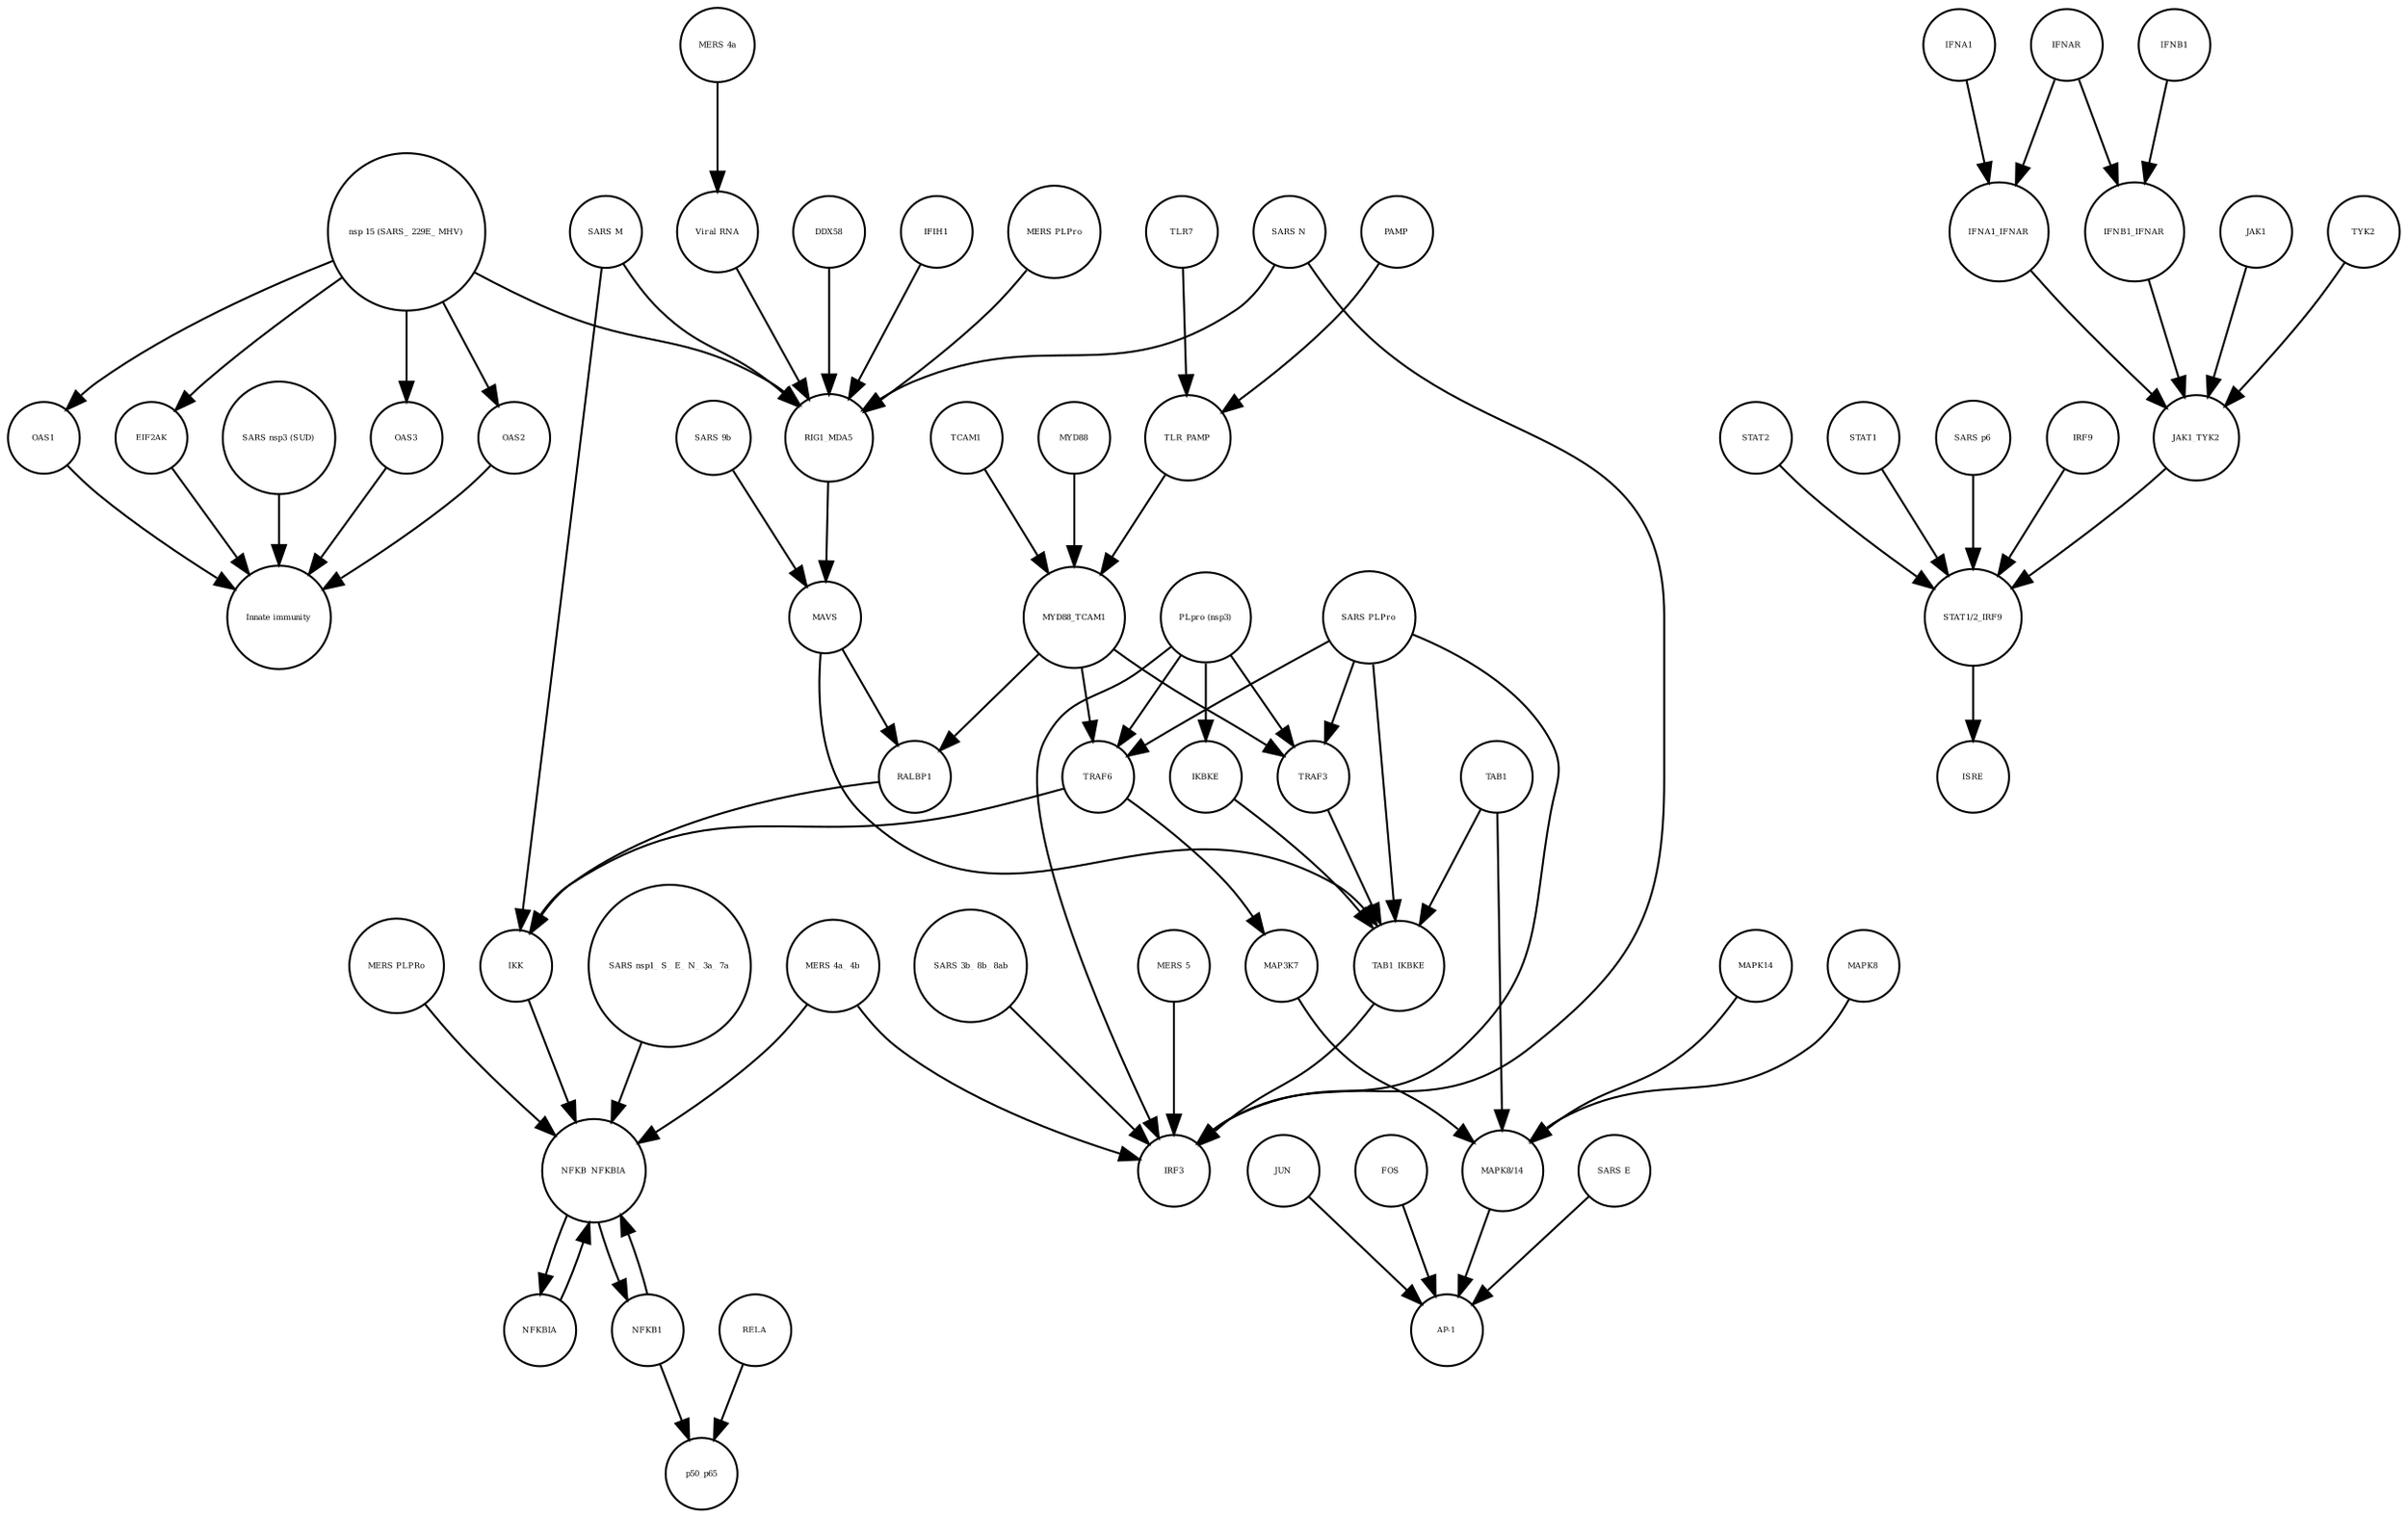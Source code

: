 strict digraph  {
OAS3 [annotation=urn_miriam_pubmed_31226023, bipartite=0, cls=macromolecule, fontsize=4, label=OAS3, shape=circle];
"Innate immunity" [annotation=urn_miriam_pubmed_31226023, bipartite=0, cls=phenotype, fontsize=4, label="Innate immunity", shape=circle];
OAS2 [annotation=urn_miriam_pubmed_31226023, bipartite=0, cls=macromolecule, fontsize=4, label=OAS2, shape=circle];
OAS1 [annotation=urn_miriam_pubmed_31226023, bipartite=0, cls=macromolecule, fontsize=4, label=OAS1, shape=circle];
EIF2AK [annotation=urn_miriam_pubmed_31226023, bipartite=0, cls=macromolecule, fontsize=4, label=EIF2AK, shape=circle];
"SARS nsp3 (SUD)" [annotation=urn_miriam_pubmed_31226023, bipartite=0, cls=macromolecule, fontsize=4, label="SARS nsp3 (SUD)", shape=circle];
NFKBIA [annotation="", bipartite=0, cls=macromolecule, fontsize=4, label=NFKBIA, shape=circle];
NFKB1 [annotation="", bipartite=0, cls=macromolecule, fontsize=4, label=NFKB1, shape=circle];
"MERS 4a_ 4b" [annotation="", bipartite=0, cls=macromolecule, fontsize=4, label="MERS 4a_ 4b", shape=circle];
"AP-1" [annotation="", bipartite=0, cls=complex, fontsize=4, label="AP-1", shape=circle];
IKK [annotation="", bipartite=0, cls=complex, fontsize=4, label=IKK, shape=circle];
TLR7 [annotation="", bipartite=0, cls=macromolecule, fontsize=4, label=TLR7, shape=circle];
IFNA1_IFNAR [annotation=urn_miriam_pubmed_31226023, bipartite=0, cls=complex, fontsize=4, label=IFNA1_IFNAR, shape=circle];
"MERS PLPro" [annotation="", bipartite=0, cls=macromolecule, fontsize=4, label="MERS PLPro", shape=circle];
ISRE [annotation=urn_miriam_pubmed_31226023, bipartite=0, cls=complex, fontsize=4, label=ISRE, shape=circle];
"MAPK8/14" [annotation="", bipartite=0, cls=complex, fontsize=4, label="MAPK8/14", shape=circle];
p50_p65 [annotation="", bipartite=0, cls=complex, fontsize=4, label=p50_p65, shape=circle];
"SARS E" [annotation=urn_miriam_pubmed_31226023, bipartite=0, cls=macromolecule, fontsize=4, label="SARS E", shape=circle];
"MERS 5" [annotation="", bipartite=0, cls=macromolecule, fontsize=4, label="MERS 5", shape=circle];
STAT2 [annotation=urn_miriam_pubmed_31226023, bipartite=0, cls=macromolecule, fontsize=4, label=STAT2, shape=circle];
IFNA1 [annotation="urn_miriam_pubmed_17911435|urn_miriam_pubmed_24362405", bipartite=0, cls=macromolecule, fontsize=4, label=IFNA1, shape=circle];
"PLpro (nsp3)" [annotation="", bipartite=0, cls=macromolecule, fontsize=4, label="PLpro (nsp3)", shape=circle];
MAVS [annotation="", bipartite=0, cls=macromolecule, fontsize=4, label=MAVS, shape=circle];
TLR_PAMP [annotation="", bipartite=0, cls=complex, fontsize=4, label=TLR_PAMP, shape=circle];
JAK1_TYK2 [annotation=urn_miriam_pubmed_31226023, bipartite=0, cls=complex, fontsize=4, label=JAK1_TYK2, shape=circle];
"SARS 3b_ 8b_ 8ab" [annotation=urn_miriam_pubmed_31226023, bipartite=0, cls=macromolecule, fontsize=4, label="SARS 3b_ 8b_ 8ab", shape=circle];
"SARS N" [annotation="", bipartite=0, cls=macromolecule, fontsize=4, label="SARS N", shape=circle];
"SARS PLPro" [annotation=urn_miriam_pubmed_31226023, bipartite=0, cls=macromolecule, fontsize=4, label="SARS PLPro", shape=circle];
"nsp 15 (SARS_ 229E_ MHV)" [annotation=urn_miriam_pubmed_31226023, bipartite=0, cls=macromolecule, fontsize=4, label="nsp 15 (SARS_ 229E_ MHV)", shape=circle];
STAT1 [annotation=urn_miriam_pubmed_31226023, bipartite=0, cls=macromolecule, fontsize=4, label=STAT1, shape=circle];
RALBP1 [annotation="", bipartite=0, cls=macromolecule, fontsize=4, label=RALBP1, shape=circle];
"Viral RNA" [annotation="", bipartite=0, cls="simple chemical", fontsize=4, label="Viral RNA", shape=circle];
"SARS nsp1_ S_ E_ N_ 3a_ 7a" [annotation=urn_miriam_pubmed_31226023, bipartite=0, cls=macromolecule, fontsize=4, label="SARS nsp1_ S_ E_ N_ 3a_ 7a", shape=circle];
IKBKE [annotation="", bipartite=0, cls=macromolecule, fontsize=4, label=IKBKE, shape=circle];
IFNB1_IFNAR [annotation=urn_miriam_pubmed_31226023, bipartite=0, cls=complex, fontsize=4, label=IFNB1_IFNAR, shape=circle];
"MERS PLPRo" [annotation="", bipartite=0, cls=macromolecule, fontsize=4, label="MERS PLPRo", shape=circle];
"MERS 4a" [annotation="", bipartite=0, cls=macromolecule, fontsize=4, label="MERS 4a", shape=circle];
TAB1_IKBKE [annotation="", bipartite=0, cls=complex, fontsize=4, label=TAB1_IKBKE, shape=circle];
"SARS 9b" [annotation=urn_miriam_pubmed_31226023, bipartite=0, cls=macromolecule, fontsize=4, label="SARS 9b", shape=circle];
JAK1 [annotation=urn_miriam_pubmed_31226023, bipartite=0, cls=macromolecule, fontsize=4, label=JAK1, shape=circle];
MAPK8 [annotation="", bipartite=0, cls=macromolecule, fontsize=4, label=MAPK8, shape=circle];
JUN [annotation="", bipartite=0, cls=macromolecule, fontsize=4, label=JUN, shape=circle];
"STAT1/2_IRF9" [annotation=urn_miriam_pubmed_31226023, bipartite=0, cls=complex, fontsize=4, label="STAT1/2_IRF9", shape=circle];
MAPK14 [annotation="", bipartite=0, cls=macromolecule, fontsize=4, label=MAPK14, shape=circle];
MYD88 [annotation=urn_miriam_pubmed_31226023, bipartite=0, cls=macromolecule, fontsize=4, label=MYD88, shape=circle];
MAP3K7 [annotation="", bipartite=0, cls=macromolecule, fontsize=4, label=MAP3K7, shape=circle];
TAB1 [annotation="", bipartite=0, cls=macromolecule, fontsize=4, label=TAB1, shape=circle];
IFNAR [annotation=urn_miriam_pubmed_31226023, bipartite=0, cls=complex, fontsize=4, label=IFNAR, shape=circle];
"SARS M" [annotation=urn_miriam_pubmed_31226023, bipartite=0, cls=macromolecule, fontsize=4, label="SARS M", shape=circle];
NFKB_NFKBIA [annotation="", bipartite=0, cls=complex, fontsize=4, label=NFKB_NFKBIA, shape=circle];
RIG1_MDA5 [annotation="", bipartite=0, cls=complex, fontsize=4, label=RIG1_MDA5, shape=circle];
IFNB1 [annotation=urn_miriam_pubmed_24362405, bipartite=0, cls=macromolecule, fontsize=4, label=IFNB1, shape=circle];
PAMP [annotation="", bipartite=0, cls="simple chemical", fontsize=4, label=PAMP, shape=circle];
"SARS p6" [annotation=urn_miriam_pubmed_31226023, bipartite=0, cls=macromolecule, fontsize=4, label="SARS p6", shape=circle];
RELA [annotation="", bipartite=0, cls=macromolecule, fontsize=4, label=RELA, shape=circle];
DDX58 [annotation="", bipartite=0, cls=macromolecule, fontsize=4, label=DDX58, shape=circle];
TRAF6 [annotation="", bipartite=0, cls=macromolecule, fontsize=4, label=TRAF6, shape=circle];
TRAF3 [annotation="", bipartite=0, cls=macromolecule, fontsize=4, label=TRAF3, shape=circle];
TCAM1 [annotation="", bipartite=0, cls=macromolecule, fontsize=4, label=TCAM1, shape=circle];
IRF9 [annotation=urn_miriam_pubmed_31226023, bipartite=0, cls=macromolecule, fontsize=4, label=IRF9, shape=circle];
IFIH1 [annotation="", bipartite=0, cls=macromolecule, fontsize=4, label=IFIH1, shape=circle];
FOS [annotation="", bipartite=0, cls=macromolecule, fontsize=4, label=FOS, shape=circle];
MYD88_TCAM1 [annotation="", bipartite=0, cls=complex, fontsize=4, label=MYD88_TCAM1, shape=circle];
IRF3 [annotation="", bipartite=0, cls=macromolecule, fontsize=4, label=IRF3, shape=circle];
TYK2 [annotation=urn_miriam_pubmed_31226023, bipartite=0, cls=macromolecule, fontsize=4, label=TYK2, shape=circle];
OAS3 -> "Innate immunity"  [annotation="", interaction_type=stimulation];
OAS2 -> "Innate immunity"  [annotation="", interaction_type=stimulation];
OAS1 -> "Innate immunity"  [annotation="", interaction_type=stimulation];
EIF2AK -> "Innate immunity"  [annotation="", interaction_type=stimulation];
"SARS nsp3 (SUD)" -> "Innate immunity"  [annotation="", interaction_type=inhibition];
NFKBIA -> NFKB_NFKBIA  [annotation="", interaction_type=production];
NFKB1 -> NFKB_NFKBIA  [annotation="", interaction_type=production];
NFKB1 -> p50_p65  [annotation="", interaction_type=production];
"MERS 4a_ 4b" -> NFKB_NFKBIA  [annotation="", interaction_type=inhibition];
"MERS 4a_ 4b" -> IRF3  [annotation="", interaction_type=inhibition];
IKK -> NFKB_NFKBIA  [annotation="", interaction_type=inhibition];
TLR7 -> TLR_PAMP  [annotation="", interaction_type=production];
IFNA1_IFNAR -> JAK1_TYK2  [annotation=urn_miriam_pubmed_31226023, interaction_type=catalysis];
"MERS PLPro" -> RIG1_MDA5  [annotation="", interaction_type=inhibition];
"MAPK8/14" -> "AP-1"  [annotation="", interaction_type=catalysis];
"SARS E" -> "AP-1"  [annotation="", interaction_type=catalysis];
"MERS 5" -> IRF3  [annotation="", interaction_type=inhibition];
STAT2 -> "STAT1/2_IRF9"  [annotation="", interaction_type=production];
IFNA1 -> IFNA1_IFNAR  [annotation="", interaction_type=production];
"PLpro (nsp3)" -> IRF3  [annotation="", interaction_type=inhibition];
"PLpro (nsp3)" -> TRAF6  [annotation=urn_miriam_pubmed_31226023, interaction_type=inhibition];
"PLpro (nsp3)" -> IKBKE  [annotation="", interaction_type=inhibition];
"PLpro (nsp3)" -> TRAF3  [annotation="", interaction_type=inhibition];
MAVS -> RALBP1  [annotation="", interaction_type=catalysis];
MAVS -> TAB1_IKBKE  [annotation="", interaction_type=catalysis];
TLR_PAMP -> MYD88_TCAM1  [annotation="", interaction_type=catalysis];
JAK1_TYK2 -> "STAT1/2_IRF9"  [annotation=urn_miriam_pubmed_31226023, interaction_type=catalysis];
"SARS 3b_ 8b_ 8ab" -> IRF3  [annotation="", interaction_type=inhibition];
"SARS N" -> IRF3  [annotation="", interaction_type=inhibition];
"SARS N" -> RIG1_MDA5  [annotation="", interaction_type=inhibition];
"SARS PLPro" -> IRF3  [annotation="", interaction_type=inhibition];
"SARS PLPro" -> TAB1_IKBKE  [annotation="", interaction_type=inhibition];
"SARS PLPro" -> TRAF6  [annotation=urn_miriam_pubmed_31226023, interaction_type=inhibition];
"SARS PLPro" -> TRAF3  [annotation="", interaction_type=inhibition];
"nsp 15 (SARS_ 229E_ MHV)" -> EIF2AK  [annotation="", interaction_type=inhibition];
"nsp 15 (SARS_ 229E_ MHV)" -> OAS3  [annotation="", interaction_type=inhibition];
"nsp 15 (SARS_ 229E_ MHV)" -> OAS1  [annotation="", interaction_type=inhibition];
"nsp 15 (SARS_ 229E_ MHV)" -> RIG1_MDA5  [annotation="", interaction_type=inhibition];
"nsp 15 (SARS_ 229E_ MHV)" -> OAS2  [annotation="", interaction_type=inhibition];
STAT1 -> "STAT1/2_IRF9"  [annotation="", interaction_type=production];
RALBP1 -> IKK  [annotation="", interaction_type=catalysis];
"Viral RNA" -> RIG1_MDA5  [annotation="", interaction_type=catalysis];
"SARS nsp1_ S_ E_ N_ 3a_ 7a" -> NFKB_NFKBIA  [annotation="", interaction_type=catalysis];
IKBKE -> TAB1_IKBKE  [annotation="", interaction_type=production];
IFNB1_IFNAR -> JAK1_TYK2  [annotation=urn_miriam_pubmed_31226023, interaction_type=catalysis];
"MERS PLPRo" -> NFKB_NFKBIA  [annotation="", interaction_type=inhibition];
"MERS 4a" -> "Viral RNA"  [annotation="", interaction_type=inhibition];
TAB1_IKBKE -> IRF3  [annotation="", interaction_type=catalysis];
"SARS 9b" -> MAVS  [annotation="", interaction_type=inhibition];
JAK1 -> JAK1_TYK2  [annotation="", interaction_type=production];
MAPK8 -> "MAPK8/14"  [annotation="", interaction_type=production];
JUN -> "AP-1"  [annotation="", interaction_type=production];
"STAT1/2_IRF9" -> ISRE  [annotation="", interaction_type=production];
MAPK14 -> "MAPK8/14"  [annotation="", interaction_type=production];
MYD88 -> MYD88_TCAM1  [annotation="", interaction_type=production];
MAP3K7 -> "MAPK8/14"  [annotation="", interaction_type=catalysis];
TAB1 -> "MAPK8/14"  [annotation="", interaction_type=catalysis];
TAB1 -> TAB1_IKBKE  [annotation="", interaction_type=production];
IFNAR -> IFNB1_IFNAR  [annotation="", interaction_type=production];
IFNAR -> IFNA1_IFNAR  [annotation="", interaction_type=production];
"SARS M" -> IKK  [annotation="", interaction_type=inhibition];
"SARS M" -> RIG1_MDA5  [annotation="", interaction_type=inhibition];
NFKB_NFKBIA -> NFKBIA  [annotation="", interaction_type=production];
NFKB_NFKBIA -> NFKB1  [annotation="", interaction_type=production];
RIG1_MDA5 -> MAVS  [annotation="", interaction_type=catalysis];
IFNB1 -> IFNB1_IFNAR  [annotation="", interaction_type=production];
PAMP -> TLR_PAMP  [annotation="", interaction_type=production];
"SARS p6" -> "STAT1/2_IRF9"  [annotation=urn_miriam_pubmed_31226023, interaction_type=inhibition];
RELA -> p50_p65  [annotation="", interaction_type=production];
DDX58 -> RIG1_MDA5  [annotation="", interaction_type=production];
TRAF6 -> MAP3K7  [annotation="", interaction_type=catalysis];
TRAF6 -> IKK  [annotation="", interaction_type=catalysis];
TRAF3 -> TAB1_IKBKE  [annotation="", interaction_type=catalysis];
TCAM1 -> MYD88_TCAM1  [annotation="", interaction_type=production];
IRF9 -> "STAT1/2_IRF9"  [annotation="", interaction_type=production];
IFIH1 -> RIG1_MDA5  [annotation="", interaction_type=production];
FOS -> "AP-1"  [annotation="", interaction_type=production];
MYD88_TCAM1 -> RALBP1  [annotation="", interaction_type=catalysis];
MYD88_TCAM1 -> TRAF6  [annotation=urn_miriam_pubmed_31226023, interaction_type=catalysis];
MYD88_TCAM1 -> TRAF3  [annotation="", interaction_type=catalysis];
TYK2 -> JAK1_TYK2  [annotation="", interaction_type=production];
}
